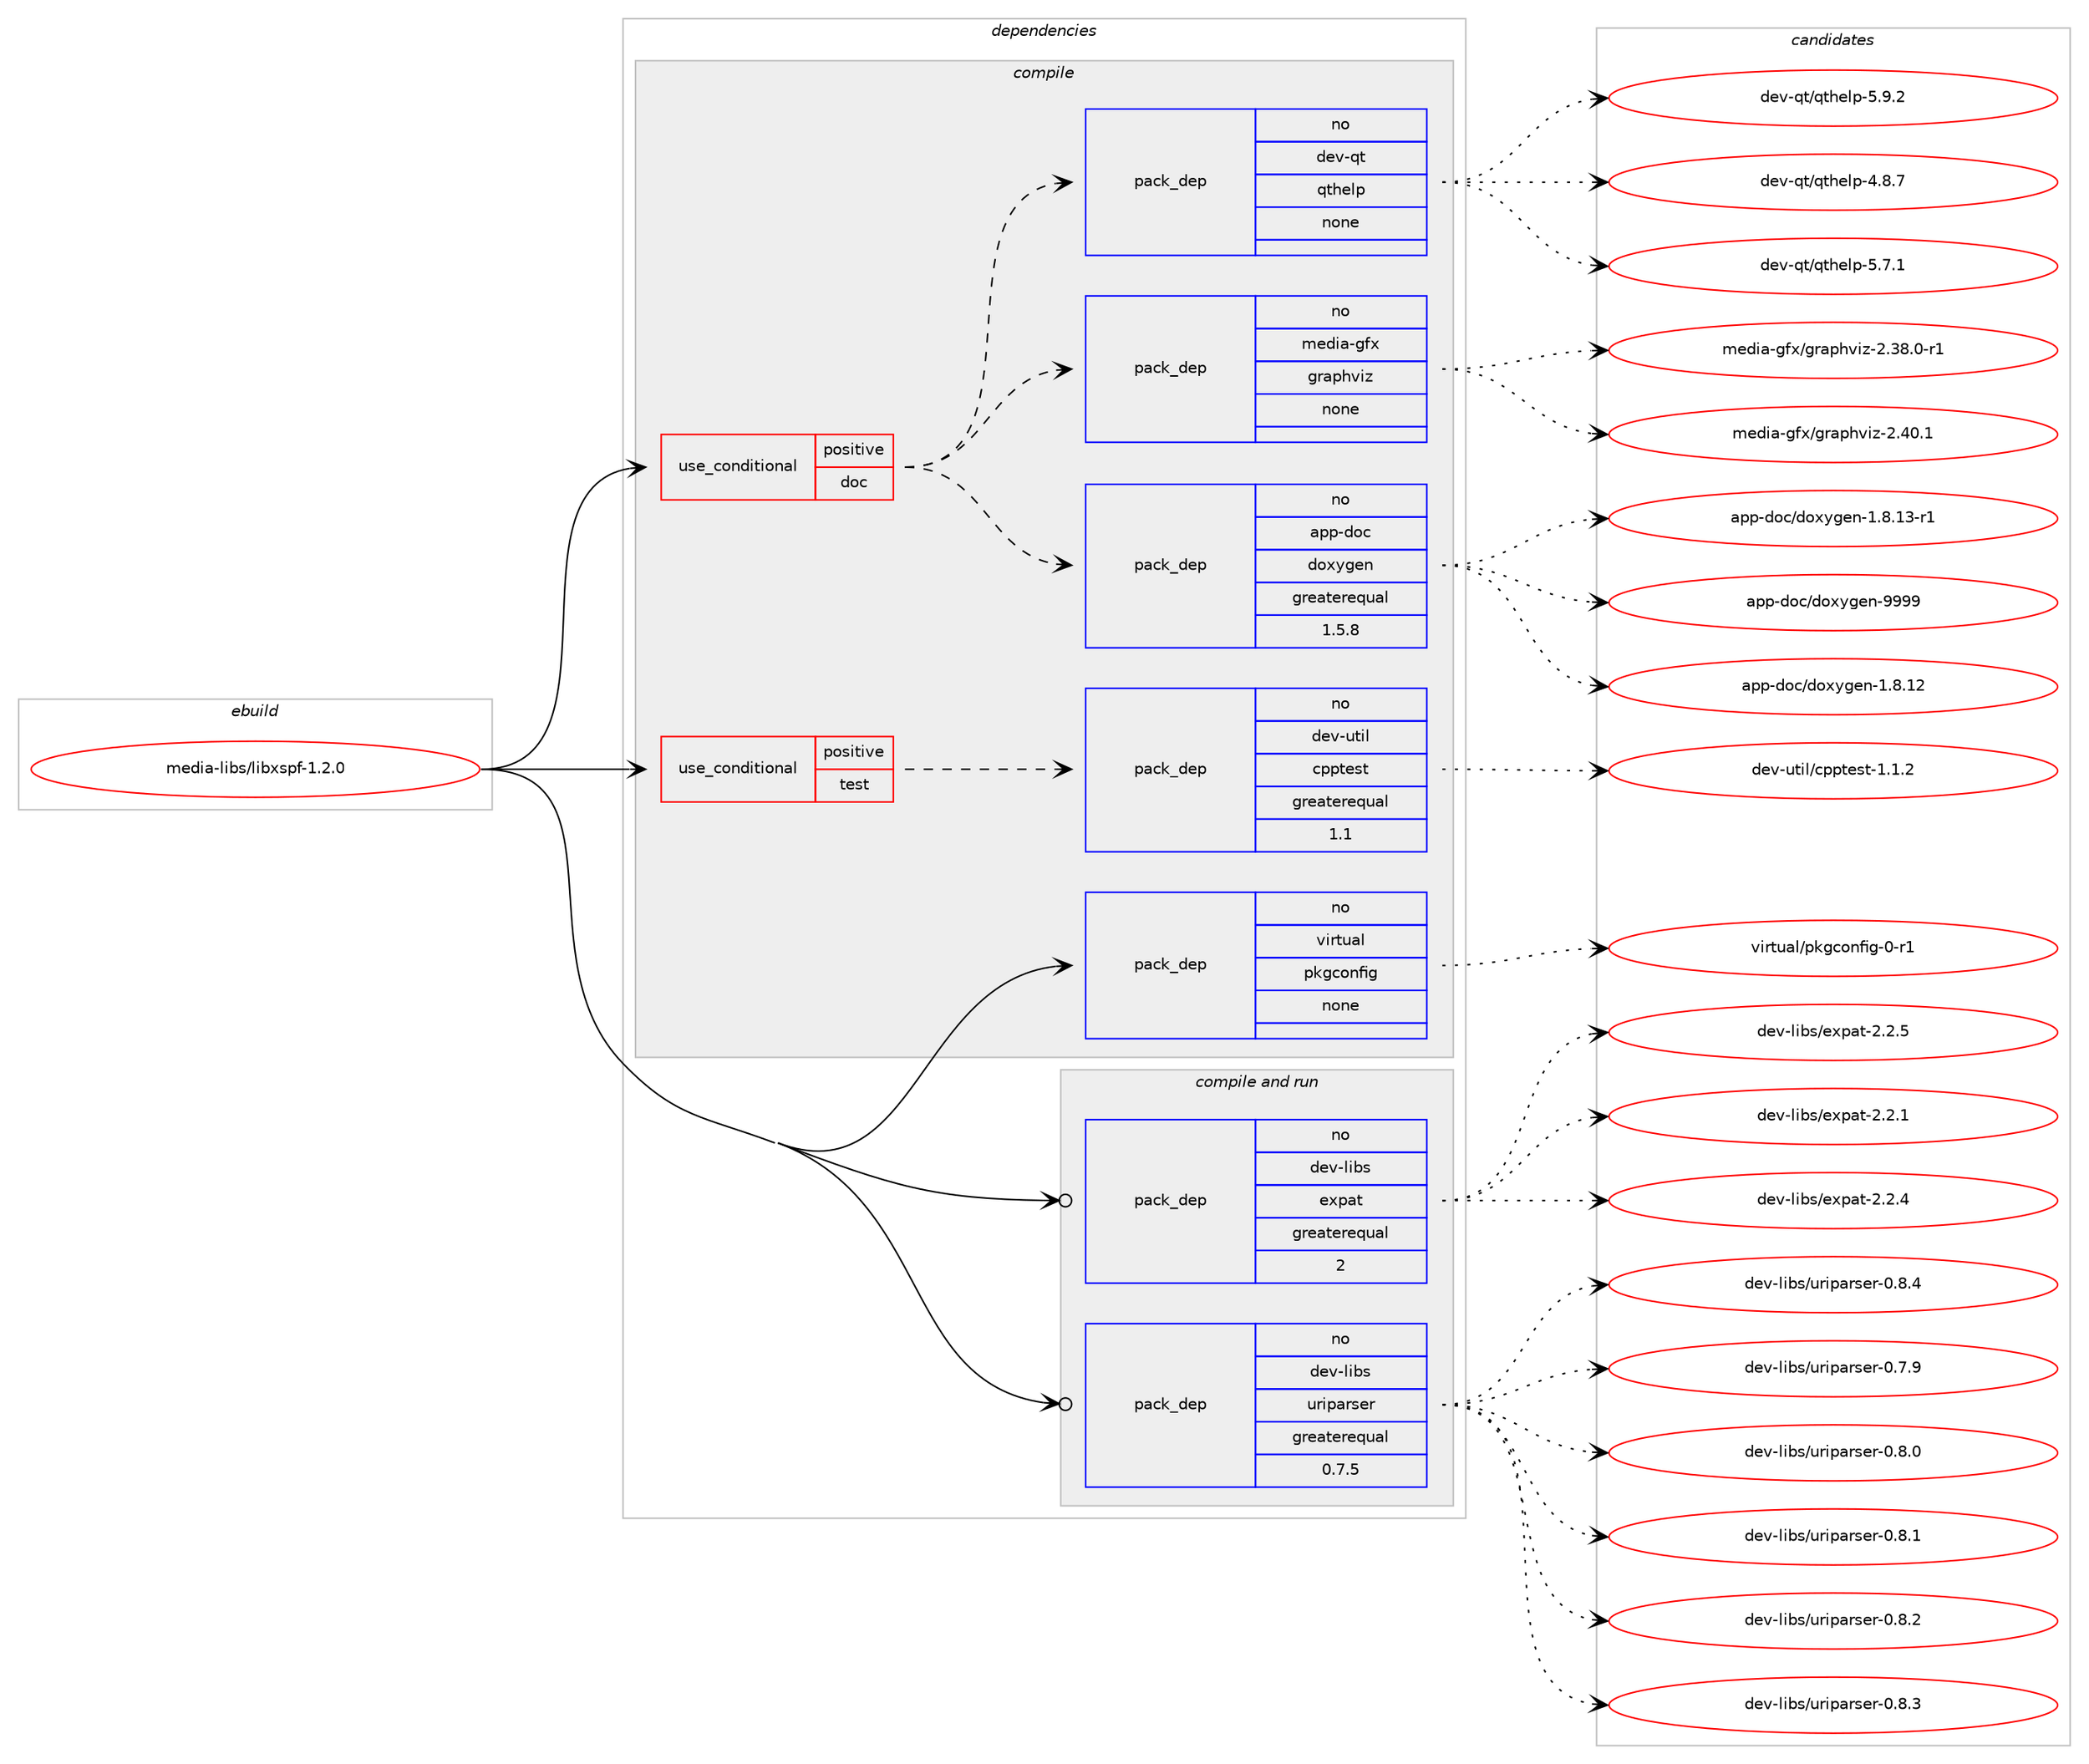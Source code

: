 digraph prolog {

# *************
# Graph options
# *************

newrank=true;
concentrate=true;
compound=true;
graph [rankdir=LR,fontname=Helvetica,fontsize=10,ranksep=1.5];#, ranksep=2.5, nodesep=0.2];
edge  [arrowhead=vee];
node  [fontname=Helvetica,fontsize=10];

# **********
# The ebuild
# **********

subgraph cluster_leftcol {
color=gray;
rank=same;
label=<<i>ebuild</i>>;
id [label="media-libs/libxspf-1.2.0", color=red, width=4, href="../media-libs/libxspf-1.2.0.svg"];
}

# ****************
# The dependencies
# ****************

subgraph cluster_midcol {
color=gray;
label=<<i>dependencies</i>>;
subgraph cluster_compile {
fillcolor="#eeeeee";
style=filled;
label=<<i>compile</i>>;
subgraph cond90184 {
dependency366084 [label=<<TABLE BORDER="0" CELLBORDER="1" CELLSPACING="0" CELLPADDING="4"><TR><TD ROWSPAN="3" CELLPADDING="10">use_conditional</TD></TR><TR><TD>positive</TD></TR><TR><TD>doc</TD></TR></TABLE>>, shape=none, color=red];
subgraph pack270140 {
dependency366085 [label=<<TABLE BORDER="0" CELLBORDER="1" CELLSPACING="0" CELLPADDING="4" WIDTH="220"><TR><TD ROWSPAN="6" CELLPADDING="30">pack_dep</TD></TR><TR><TD WIDTH="110">no</TD></TR><TR><TD>app-doc</TD></TR><TR><TD>doxygen</TD></TR><TR><TD>greaterequal</TD></TR><TR><TD>1.5.8</TD></TR></TABLE>>, shape=none, color=blue];
}
dependency366084:e -> dependency366085:w [weight=20,style="dashed",arrowhead="vee"];
subgraph pack270141 {
dependency366086 [label=<<TABLE BORDER="0" CELLBORDER="1" CELLSPACING="0" CELLPADDING="4" WIDTH="220"><TR><TD ROWSPAN="6" CELLPADDING="30">pack_dep</TD></TR><TR><TD WIDTH="110">no</TD></TR><TR><TD>media-gfx</TD></TR><TR><TD>graphviz</TD></TR><TR><TD>none</TD></TR><TR><TD></TD></TR></TABLE>>, shape=none, color=blue];
}
dependency366084:e -> dependency366086:w [weight=20,style="dashed",arrowhead="vee"];
subgraph pack270142 {
dependency366087 [label=<<TABLE BORDER="0" CELLBORDER="1" CELLSPACING="0" CELLPADDING="4" WIDTH="220"><TR><TD ROWSPAN="6" CELLPADDING="30">pack_dep</TD></TR><TR><TD WIDTH="110">no</TD></TR><TR><TD>dev-qt</TD></TR><TR><TD>qthelp</TD></TR><TR><TD>none</TD></TR><TR><TD></TD></TR></TABLE>>, shape=none, color=blue];
}
dependency366084:e -> dependency366087:w [weight=20,style="dashed",arrowhead="vee"];
}
id:e -> dependency366084:w [weight=20,style="solid",arrowhead="vee"];
subgraph cond90185 {
dependency366088 [label=<<TABLE BORDER="0" CELLBORDER="1" CELLSPACING="0" CELLPADDING="4"><TR><TD ROWSPAN="3" CELLPADDING="10">use_conditional</TD></TR><TR><TD>positive</TD></TR><TR><TD>test</TD></TR></TABLE>>, shape=none, color=red];
subgraph pack270143 {
dependency366089 [label=<<TABLE BORDER="0" CELLBORDER="1" CELLSPACING="0" CELLPADDING="4" WIDTH="220"><TR><TD ROWSPAN="6" CELLPADDING="30">pack_dep</TD></TR><TR><TD WIDTH="110">no</TD></TR><TR><TD>dev-util</TD></TR><TR><TD>cpptest</TD></TR><TR><TD>greaterequal</TD></TR><TR><TD>1.1</TD></TR></TABLE>>, shape=none, color=blue];
}
dependency366088:e -> dependency366089:w [weight=20,style="dashed",arrowhead="vee"];
}
id:e -> dependency366088:w [weight=20,style="solid",arrowhead="vee"];
subgraph pack270144 {
dependency366090 [label=<<TABLE BORDER="0" CELLBORDER="1" CELLSPACING="0" CELLPADDING="4" WIDTH="220"><TR><TD ROWSPAN="6" CELLPADDING="30">pack_dep</TD></TR><TR><TD WIDTH="110">no</TD></TR><TR><TD>virtual</TD></TR><TR><TD>pkgconfig</TD></TR><TR><TD>none</TD></TR><TR><TD></TD></TR></TABLE>>, shape=none, color=blue];
}
id:e -> dependency366090:w [weight=20,style="solid",arrowhead="vee"];
}
subgraph cluster_compileandrun {
fillcolor="#eeeeee";
style=filled;
label=<<i>compile and run</i>>;
subgraph pack270145 {
dependency366091 [label=<<TABLE BORDER="0" CELLBORDER="1" CELLSPACING="0" CELLPADDING="4" WIDTH="220"><TR><TD ROWSPAN="6" CELLPADDING="30">pack_dep</TD></TR><TR><TD WIDTH="110">no</TD></TR><TR><TD>dev-libs</TD></TR><TR><TD>expat</TD></TR><TR><TD>greaterequal</TD></TR><TR><TD>2</TD></TR></TABLE>>, shape=none, color=blue];
}
id:e -> dependency366091:w [weight=20,style="solid",arrowhead="odotvee"];
subgraph pack270146 {
dependency366092 [label=<<TABLE BORDER="0" CELLBORDER="1" CELLSPACING="0" CELLPADDING="4" WIDTH="220"><TR><TD ROWSPAN="6" CELLPADDING="30">pack_dep</TD></TR><TR><TD WIDTH="110">no</TD></TR><TR><TD>dev-libs</TD></TR><TR><TD>uriparser</TD></TR><TR><TD>greaterequal</TD></TR><TR><TD>0.7.5</TD></TR></TABLE>>, shape=none, color=blue];
}
id:e -> dependency366092:w [weight=20,style="solid",arrowhead="odotvee"];
}
subgraph cluster_run {
fillcolor="#eeeeee";
style=filled;
label=<<i>run</i>>;
}
}

# **************
# The candidates
# **************

subgraph cluster_choices {
rank=same;
color=gray;
label=<<i>candidates</i>>;

subgraph choice270140 {
color=black;
nodesep=1;
choice9711211245100111994710011112012110310111045494656464950 [label="app-doc/doxygen-1.8.12", color=red, width=4,href="../app-doc/doxygen-1.8.12.svg"];
choice97112112451001119947100111120121103101110454946564649514511449 [label="app-doc/doxygen-1.8.13-r1", color=red, width=4,href="../app-doc/doxygen-1.8.13-r1.svg"];
choice971121124510011199471001111201211031011104557575757 [label="app-doc/doxygen-9999", color=red, width=4,href="../app-doc/doxygen-9999.svg"];
dependency366085:e -> choice9711211245100111994710011112012110310111045494656464950:w [style=dotted,weight="100"];
dependency366085:e -> choice97112112451001119947100111120121103101110454946564649514511449:w [style=dotted,weight="100"];
dependency366085:e -> choice971121124510011199471001111201211031011104557575757:w [style=dotted,weight="100"];
}
subgraph choice270141 {
color=black;
nodesep=1;
choice10910110010597451031021204710311497112104118105122455046515646484511449 [label="media-gfx/graphviz-2.38.0-r1", color=red, width=4,href="../media-gfx/graphviz-2.38.0-r1.svg"];
choice1091011001059745103102120471031149711210411810512245504652484649 [label="media-gfx/graphviz-2.40.1", color=red, width=4,href="../media-gfx/graphviz-2.40.1.svg"];
dependency366086:e -> choice10910110010597451031021204710311497112104118105122455046515646484511449:w [style=dotted,weight="100"];
dependency366086:e -> choice1091011001059745103102120471031149711210411810512245504652484649:w [style=dotted,weight="100"];
}
subgraph choice270142 {
color=black;
nodesep=1;
choice1001011184511311647113116104101108112455246564655 [label="dev-qt/qthelp-4.8.7", color=red, width=4,href="../dev-qt/qthelp-4.8.7.svg"];
choice1001011184511311647113116104101108112455346554649 [label="dev-qt/qthelp-5.7.1", color=red, width=4,href="../dev-qt/qthelp-5.7.1.svg"];
choice1001011184511311647113116104101108112455346574650 [label="dev-qt/qthelp-5.9.2", color=red, width=4,href="../dev-qt/qthelp-5.9.2.svg"];
dependency366087:e -> choice1001011184511311647113116104101108112455246564655:w [style=dotted,weight="100"];
dependency366087:e -> choice1001011184511311647113116104101108112455346554649:w [style=dotted,weight="100"];
dependency366087:e -> choice1001011184511311647113116104101108112455346574650:w [style=dotted,weight="100"];
}
subgraph choice270143 {
color=black;
nodesep=1;
choice100101118451171161051084799112112116101115116454946494650 [label="dev-util/cpptest-1.1.2", color=red, width=4,href="../dev-util/cpptest-1.1.2.svg"];
dependency366089:e -> choice100101118451171161051084799112112116101115116454946494650:w [style=dotted,weight="100"];
}
subgraph choice270144 {
color=black;
nodesep=1;
choice11810511411611797108471121071039911111010210510345484511449 [label="virtual/pkgconfig-0-r1", color=red, width=4,href="../virtual/pkgconfig-0-r1.svg"];
dependency366090:e -> choice11810511411611797108471121071039911111010210510345484511449:w [style=dotted,weight="100"];
}
subgraph choice270145 {
color=black;
nodesep=1;
choice10010111845108105981154710112011297116455046504649 [label="dev-libs/expat-2.2.1", color=red, width=4,href="../dev-libs/expat-2.2.1.svg"];
choice10010111845108105981154710112011297116455046504652 [label="dev-libs/expat-2.2.4", color=red, width=4,href="../dev-libs/expat-2.2.4.svg"];
choice10010111845108105981154710112011297116455046504653 [label="dev-libs/expat-2.2.5", color=red, width=4,href="../dev-libs/expat-2.2.5.svg"];
dependency366091:e -> choice10010111845108105981154710112011297116455046504649:w [style=dotted,weight="100"];
dependency366091:e -> choice10010111845108105981154710112011297116455046504652:w [style=dotted,weight="100"];
dependency366091:e -> choice10010111845108105981154710112011297116455046504653:w [style=dotted,weight="100"];
}
subgraph choice270146 {
color=black;
nodesep=1;
choice10010111845108105981154711711410511297114115101114454846554657 [label="dev-libs/uriparser-0.7.9", color=red, width=4,href="../dev-libs/uriparser-0.7.9.svg"];
choice10010111845108105981154711711410511297114115101114454846564648 [label="dev-libs/uriparser-0.8.0", color=red, width=4,href="../dev-libs/uriparser-0.8.0.svg"];
choice10010111845108105981154711711410511297114115101114454846564649 [label="dev-libs/uriparser-0.8.1", color=red, width=4,href="../dev-libs/uriparser-0.8.1.svg"];
choice10010111845108105981154711711410511297114115101114454846564650 [label="dev-libs/uriparser-0.8.2", color=red, width=4,href="../dev-libs/uriparser-0.8.2.svg"];
choice10010111845108105981154711711410511297114115101114454846564651 [label="dev-libs/uriparser-0.8.3", color=red, width=4,href="../dev-libs/uriparser-0.8.3.svg"];
choice10010111845108105981154711711410511297114115101114454846564652 [label="dev-libs/uriparser-0.8.4", color=red, width=4,href="../dev-libs/uriparser-0.8.4.svg"];
dependency366092:e -> choice10010111845108105981154711711410511297114115101114454846554657:w [style=dotted,weight="100"];
dependency366092:e -> choice10010111845108105981154711711410511297114115101114454846564648:w [style=dotted,weight="100"];
dependency366092:e -> choice10010111845108105981154711711410511297114115101114454846564649:w [style=dotted,weight="100"];
dependency366092:e -> choice10010111845108105981154711711410511297114115101114454846564650:w [style=dotted,weight="100"];
dependency366092:e -> choice10010111845108105981154711711410511297114115101114454846564651:w [style=dotted,weight="100"];
dependency366092:e -> choice10010111845108105981154711711410511297114115101114454846564652:w [style=dotted,weight="100"];
}
}

}
